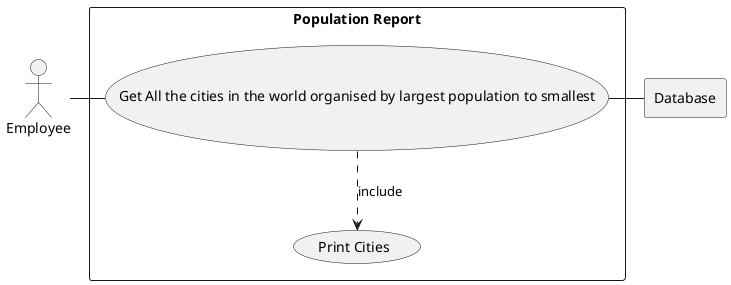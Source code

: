 @startuml

actor E as "Employee"

rectangle Database

rectangle "Population Report" {
    usecase UC7 as "Get All the cities in the world organised by largest population to smallest"

    usecase UCa as "Print Cities"

    E - UC7
    UC7 ..> UCa : include
    UC7 - Database
}

@enduml